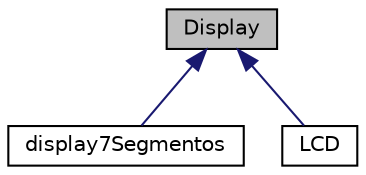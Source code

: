 digraph "Display"
{
 // LATEX_PDF_SIZE
  edge [fontname="Helvetica",fontsize="10",labelfontname="Helvetica",labelfontsize="10"];
  node [fontname="Helvetica",fontsize="10",shape=record];
  Node1 [label="Display",height=0.2,width=0.4,color="black", fillcolor="grey75", style="filled", fontcolor="black",tooltip="Clase del objeto display Clase abstracta pura para la generación de displays."];
  Node1 -> Node2 [dir="back",color="midnightblue",fontsize="10",style="solid",fontname="Helvetica"];
  Node2 [label="display7Segmentos",height=0.2,width=0.4,color="black", fillcolor="white", style="filled",URL="$classdisplay7_segmentos.html",tooltip="Clase del objeto display7Segmentos El objeto display7Segmentos permite el control de un display con d..."];
  Node1 -> Node3 [dir="back",color="midnightblue",fontsize="10",style="solid",fontname="Helvetica"];
  Node3 [label="LCD",height=0.2,width=0.4,color="black", fillcolor="white", style="filled",URL="$class_l_c_d.html",tooltip="Clase del objeto lcd El objeto lcd permite el manejo de displays digitales mediante comunicación de 4..."];
}
